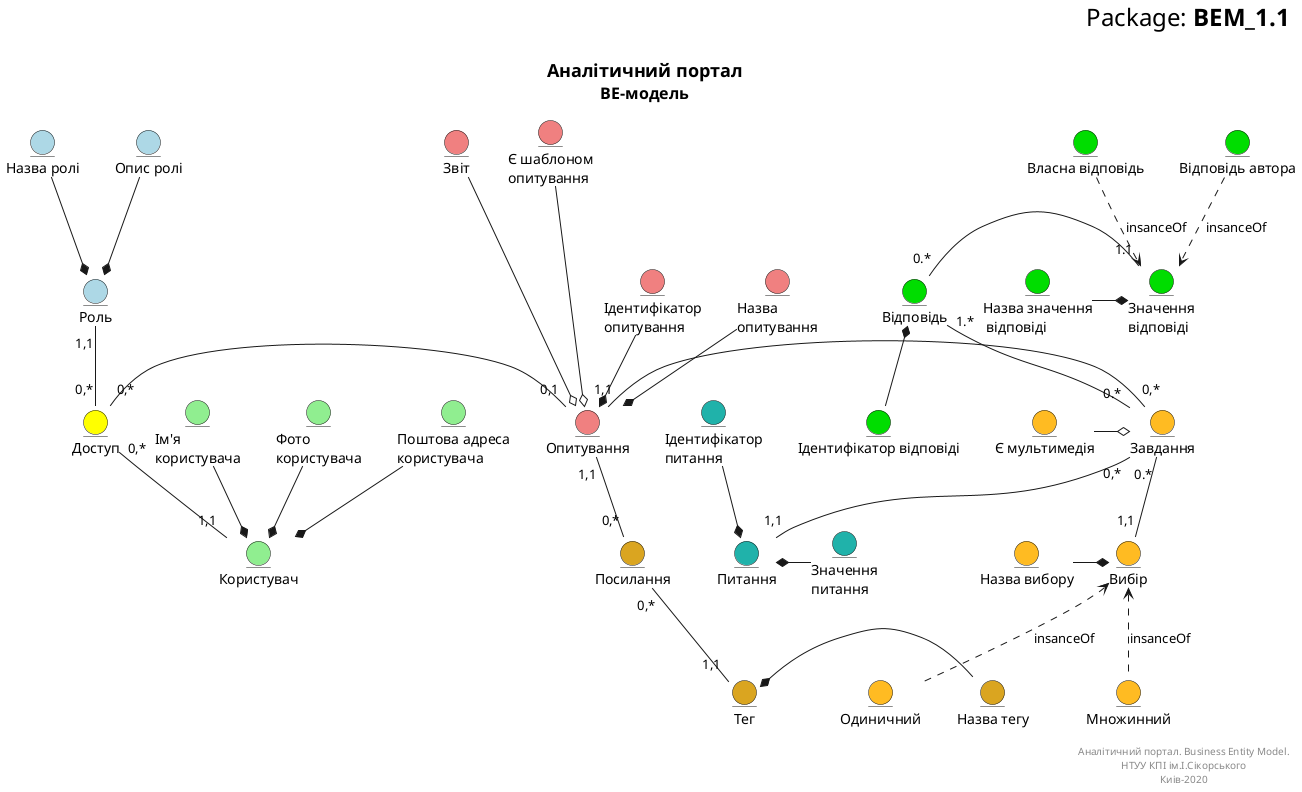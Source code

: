 @startuml BEM_1.1

right header
<font size=24 color=black>Package: <b>BEM_1.1

end header

title
<font size=18 color=black>Аналітичний портал
<font size=16 color=black>BE-модель
end title

entity "Користувач" as User #LightGreen
entity "Ім'я\nкористувача" as User.name #LightGreen
entity "Фото\nкористувача" as User.photo #LightGreen
entity "Поштова адреса\nкористувача" as User.email #LightGreen

User.name -d-*User
User.photo -d-*User
User.email -d-*User

entity "Роль" as Role #LightBlue
entity "Назва ролі" as Role.name #LightBlue
entity "Опис ролі" as Role.description #LightBlue

Role.description --* Role
Role.name --* Role

entity "Доступ" as Access #Yellow

Access "0,*" -u- "1,1" Role 
Access "0,*" -- "1,1" User

entity "Опитування" as Poll #LightCoral
entity "Є шаблоном\nопитування" as Poll.isTemplate #LightCoral
entity "Ідентифікатор\nопитування" as Poll.id #LightCoral
entity "Назва\nопитування" as Poll.name #LightCoral
entity "Звіт" as Report #LightCoral

Access "0,*" -right- "0,1" Poll
Poll.isTemplate  ---o  Poll
Poll.name --* Poll
Report  ---o  Poll
Poll.id --* Poll

entity "Посилання" as Link #GoldenRod
entity "Тег" as Tag #GoldenRod
entity "Назва тегу" as Tag.name #GoldenRod

Link "0,*" -u- "1,1" Poll
Tag "1,1" -u- "0,*" Link
Tag.name -right-* Tag

entity "Завдання" as Task #FFBB22
entity "Є мультимедія" as Task.multimedia #FFBB22

entity "Вибір" as Task.choise #FFBB22
entity "Назва вибору" as Task.choise.name #FFBB22
entity "Одиничний" as Task.choise.single #FFBB22
entity "Множинний" as Task.choise.multiple #FFBB22

Poll "1,1" - "0,*" Task
Task.multimedia -r-o Task
Task.choise "1,1" -u- "0.*" Task
Task.choise.name -r-* Task.choise
Task.choise.single .u.> Task.choise: insanceOf
Task.choise.multiple .u.> Task.choise: insanceOf

entity "Питання" as Question #LightSeaGreen
entity "Ідентифікатор\nпитання" as Question.id #LightSeaGreen
entity "Значення\nпитання" as Question.value #LightSeaGreen

Question.id -d-* Question
Task "0,*" -- "1,1" Question 
Question.value -l-* Question 

entity "Відповідь" as Answer #00DD00

entity "Ідентифікатор відповіді" as Answer.id #00DD00

entity "Значення\nвідповіді" as Answer.value #00DD00
entity "Назва значення\n відповіді" as Answer.value.name #00DD00
entity "Власна відповідь" as Answer.value.your #00DD00
entity "Відповідь автора" as Answer.value.author #00DD00
Task "0.*" -u- "1.*" Answer 
Answer.id -u-* Answer
Answer "0.*" -r- "1.1" Answer.value 
Answer.value.name -r-* Answer.value

Answer.value.author ..> Answer.value: insanceOf
Answer.value.your ..> Answer.value: insanceOf

right footer

Аналітичний портал. Business Entity Model.
НТУУ КПІ ім.І.Сікорського
Киів-2020
end footer

@enduml
